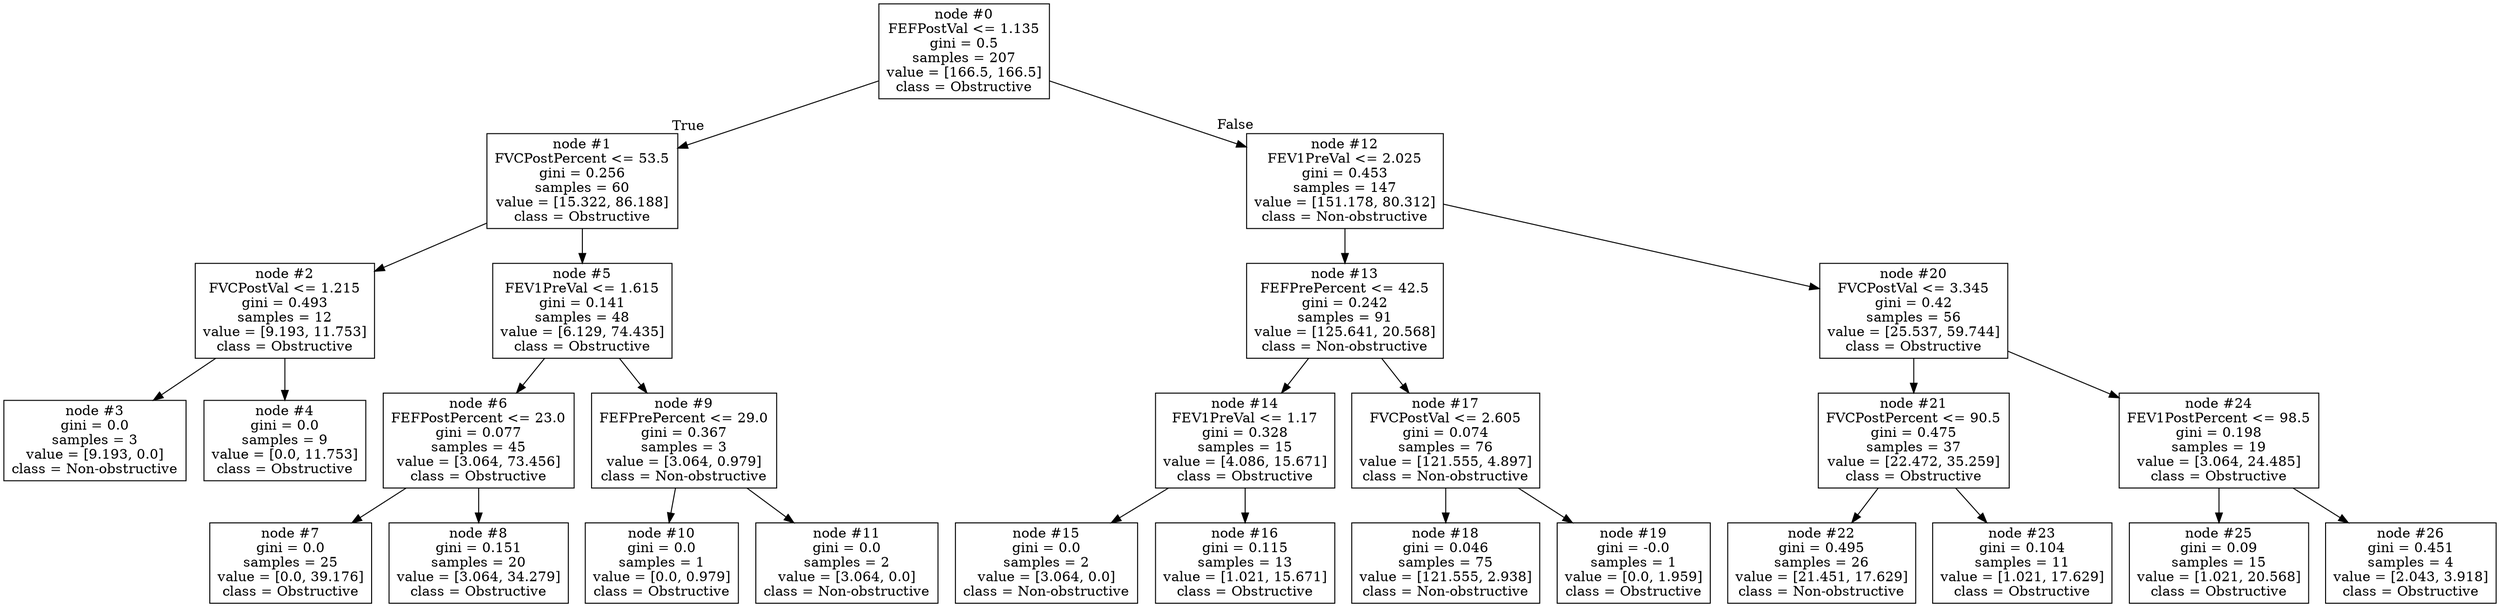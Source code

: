 digraph Tree {
node [shape=box] ;
0 [label="node #0\nFEFPostVal <= 1.135\ngini = 0.5\nsamples = 207\nvalue = [166.5, 166.5]\nclass = Obstructive"] ;
1 [label="node #1\nFVCPostPercent <= 53.5\ngini = 0.256\nsamples = 60\nvalue = [15.322, 86.188]\nclass = Obstructive"] ;
0 -> 1 [labeldistance=2.5, labelangle=45, headlabel="True"] ;
2 [label="node #2\nFVCPostVal <= 1.215\ngini = 0.493\nsamples = 12\nvalue = [9.193, 11.753]\nclass = Obstructive"] ;
1 -> 2 ;
3 [label="node #3\ngini = 0.0\nsamples = 3\nvalue = [9.193, 0.0]\nclass = Non-obstructive"] ;
2 -> 3 ;
4 [label="node #4\ngini = 0.0\nsamples = 9\nvalue = [0.0, 11.753]\nclass = Obstructive"] ;
2 -> 4 ;
5 [label="node #5\nFEV1PreVal <= 1.615\ngini = 0.141\nsamples = 48\nvalue = [6.129, 74.435]\nclass = Obstructive"] ;
1 -> 5 ;
6 [label="node #6\nFEFPostPercent <= 23.0\ngini = 0.077\nsamples = 45\nvalue = [3.064, 73.456]\nclass = Obstructive"] ;
5 -> 6 ;
7 [label="node #7\ngini = 0.0\nsamples = 25\nvalue = [0.0, 39.176]\nclass = Obstructive"] ;
6 -> 7 ;
8 [label="node #8\ngini = 0.151\nsamples = 20\nvalue = [3.064, 34.279]\nclass = Obstructive"] ;
6 -> 8 ;
9 [label="node #9\nFEFPrePercent <= 29.0\ngini = 0.367\nsamples = 3\nvalue = [3.064, 0.979]\nclass = Non-obstructive"] ;
5 -> 9 ;
10 [label="node #10\ngini = 0.0\nsamples = 1\nvalue = [0.0, 0.979]\nclass = Obstructive"] ;
9 -> 10 ;
11 [label="node #11\ngini = 0.0\nsamples = 2\nvalue = [3.064, 0.0]\nclass = Non-obstructive"] ;
9 -> 11 ;
12 [label="node #12\nFEV1PreVal <= 2.025\ngini = 0.453\nsamples = 147\nvalue = [151.178, 80.312]\nclass = Non-obstructive"] ;
0 -> 12 [labeldistance=2.5, labelangle=-45, headlabel="False"] ;
13 [label="node #13\nFEFPrePercent <= 42.5\ngini = 0.242\nsamples = 91\nvalue = [125.641, 20.568]\nclass = Non-obstructive"] ;
12 -> 13 ;
14 [label="node #14\nFEV1PreVal <= 1.17\ngini = 0.328\nsamples = 15\nvalue = [4.086, 15.671]\nclass = Obstructive"] ;
13 -> 14 ;
15 [label="node #15\ngini = 0.0\nsamples = 2\nvalue = [3.064, 0.0]\nclass = Non-obstructive"] ;
14 -> 15 ;
16 [label="node #16\ngini = 0.115\nsamples = 13\nvalue = [1.021, 15.671]\nclass = Obstructive"] ;
14 -> 16 ;
17 [label="node #17\nFVCPostVal <= 2.605\ngini = 0.074\nsamples = 76\nvalue = [121.555, 4.897]\nclass = Non-obstructive"] ;
13 -> 17 ;
18 [label="node #18\ngini = 0.046\nsamples = 75\nvalue = [121.555, 2.938]\nclass = Non-obstructive"] ;
17 -> 18 ;
19 [label="node #19\ngini = -0.0\nsamples = 1\nvalue = [0.0, 1.959]\nclass = Obstructive"] ;
17 -> 19 ;
20 [label="node #20\nFVCPostVal <= 3.345\ngini = 0.42\nsamples = 56\nvalue = [25.537, 59.744]\nclass = Obstructive"] ;
12 -> 20 ;
21 [label="node #21\nFVCPostPercent <= 90.5\ngini = 0.475\nsamples = 37\nvalue = [22.472, 35.259]\nclass = Obstructive"] ;
20 -> 21 ;
22 [label="node #22\ngini = 0.495\nsamples = 26\nvalue = [21.451, 17.629]\nclass = Non-obstructive"] ;
21 -> 22 ;
23 [label="node #23\ngini = 0.104\nsamples = 11\nvalue = [1.021, 17.629]\nclass = Obstructive"] ;
21 -> 23 ;
24 [label="node #24\nFEV1PostPercent <= 98.5\ngini = 0.198\nsamples = 19\nvalue = [3.064, 24.485]\nclass = Obstructive"] ;
20 -> 24 ;
25 [label="node #25\ngini = 0.09\nsamples = 15\nvalue = [1.021, 20.568]\nclass = Obstructive"] ;
24 -> 25 ;
26 [label="node #26\ngini = 0.451\nsamples = 4\nvalue = [2.043, 3.918]\nclass = Obstructive"] ;
24 -> 26 ;
}